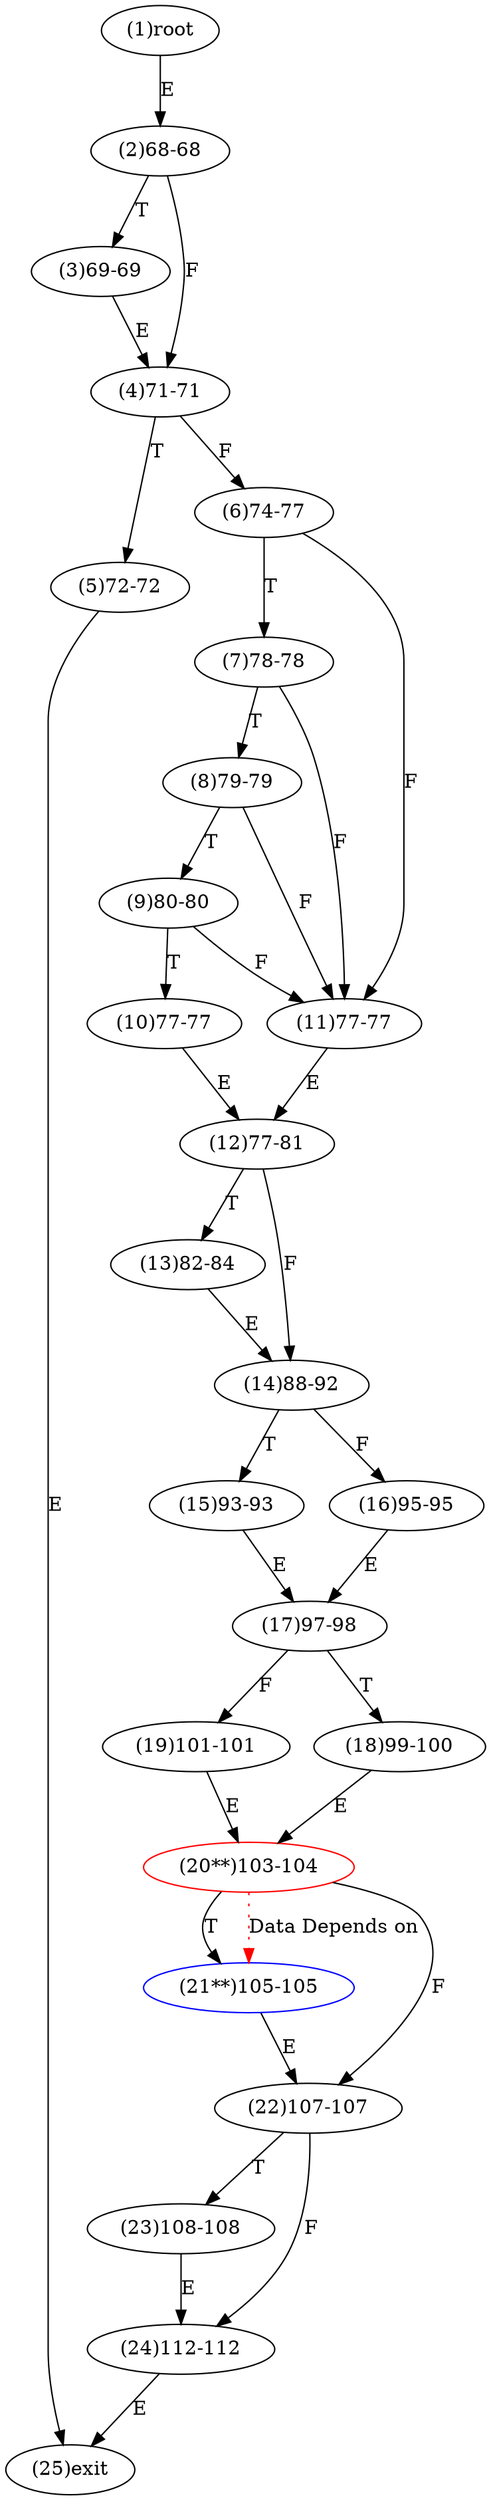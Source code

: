 digraph "" { 
1[ label="(1)root"];
2[ label="(2)68-68"];
3[ label="(3)69-69"];
4[ label="(4)71-71"];
5[ label="(5)72-72"];
6[ label="(6)74-77"];
7[ label="(7)78-78"];
8[ label="(8)79-79"];
9[ label="(9)80-80"];
10[ label="(10)77-77"];
11[ label="(11)77-77"];
12[ label="(12)77-81"];
13[ label="(13)82-84"];
14[ label="(14)88-92"];
15[ label="(15)93-93"];
17[ label="(17)97-98"];
16[ label="(16)95-95"];
19[ label="(19)101-101"];
18[ label="(18)99-100"];
21[ label="(21**)105-105",color=blue];
20[ label="(20**)103-104",color=red];
23[ label="(23)108-108"];
22[ label="(22)107-107"];
25[ label="(25)exit"];
24[ label="(24)112-112"];
1->2[ label="E"];
2->4[ label="F"];
2->3[ label="T"];
3->4[ label="E"];
4->6[ label="F"];
4->5[ label="T"];
5->25[ label="E"];
6->11[ label="F"];
6->7[ label="T"];
7->11[ label="F"];
7->8[ label="T"];
8->11[ label="F"];
8->9[ label="T"];
9->11[ label="F"];
9->10[ label="T"];
10->12[ label="E"];
11->12[ label="E"];
12->14[ label="F"];
12->13[ label="T"];
13->14[ label="E"];
14->16[ label="F"];
14->15[ label="T"];
15->17[ label="E"];
16->17[ label="E"];
17->19[ label="F"];
17->18[ label="T"];
18->20[ label="E"];
19->20[ label="E"];
20->22[ label="F"];
20->21[ label="T"];
21->22[ label="E"];
22->24[ label="F"];
22->23[ label="T"];
23->24[ label="E"];
24->25[ label="E"];
20->21[ color="red" label="Data Depends on" style = dotted ];
}